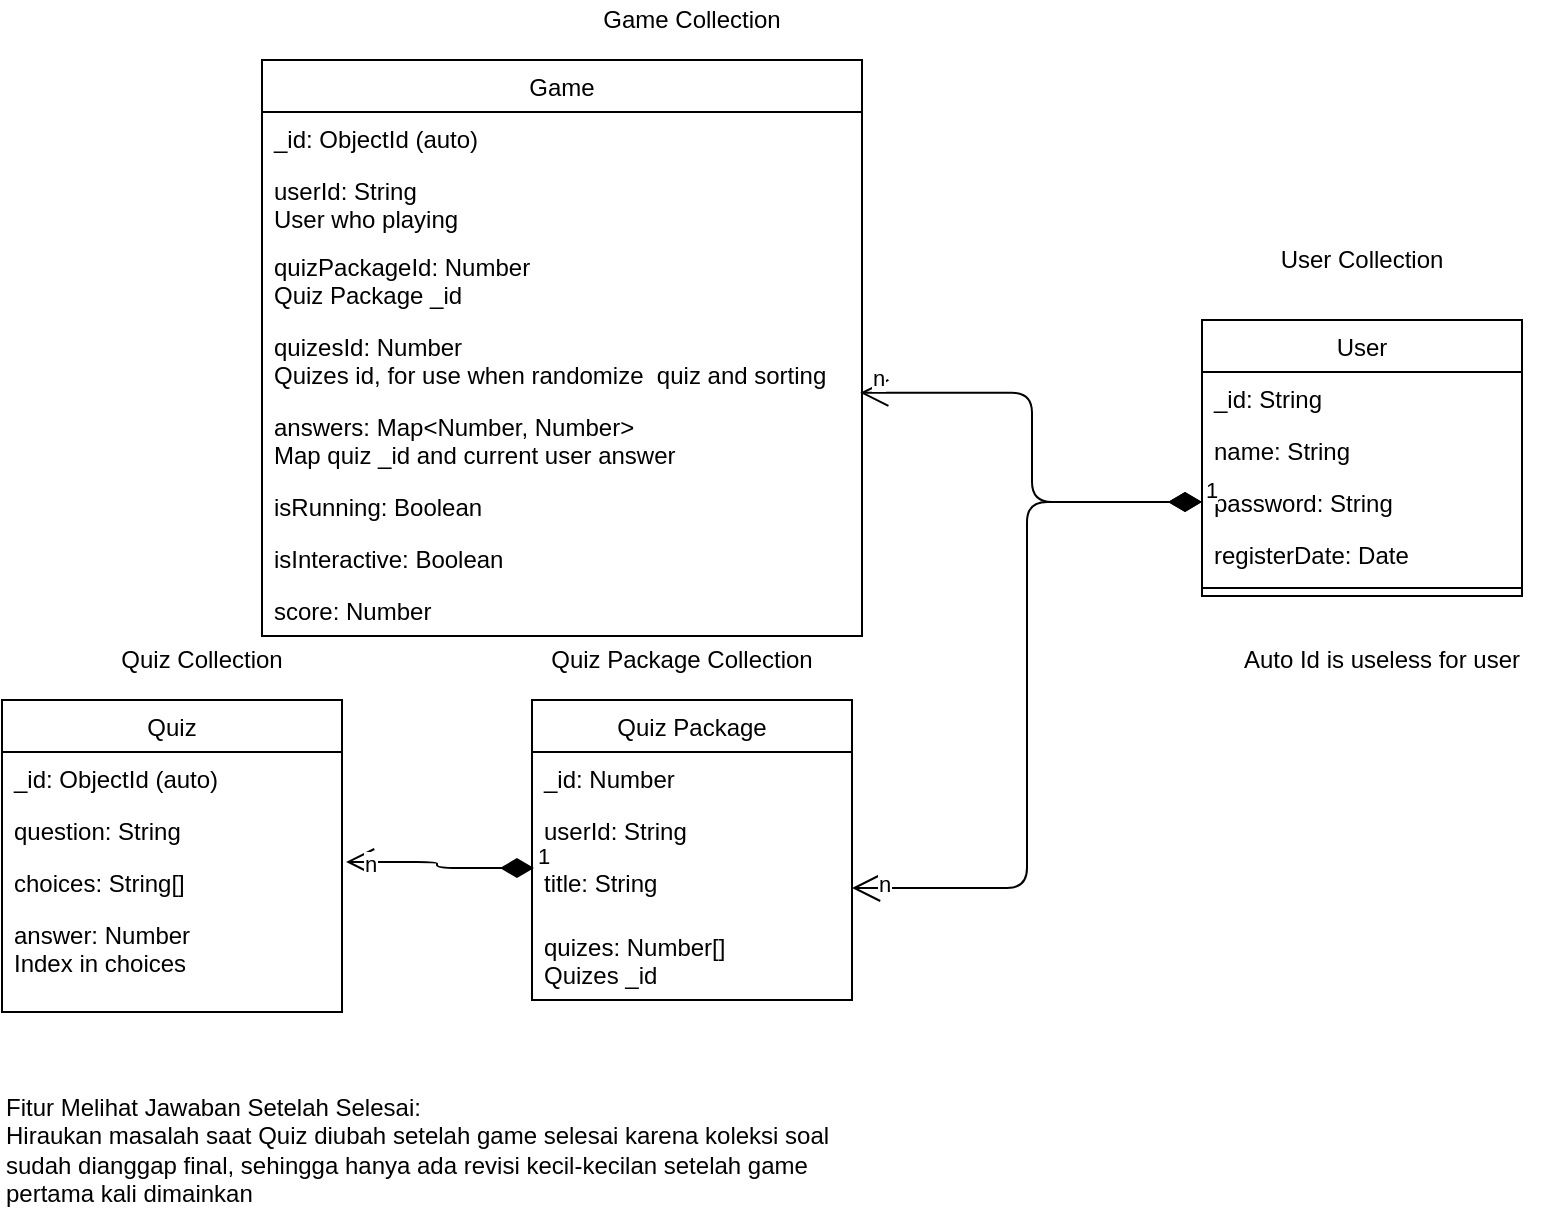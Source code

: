<mxfile version="14.4.3" type="device" pages="2"><diagram id="C5RBs43oDa-KdzZeNtuy" name="Page-1"><mxGraphModel dx="868" dy="510" grid="1" gridSize="10" guides="1" tooltips="1" connect="1" arrows="1" fold="1" page="1" pageScale="1" pageWidth="1169" pageHeight="827" math="0" shadow="0"><root><mxCell id="WIyWlLk6GJQsqaUBKTNV-0"/><mxCell id="WIyWlLk6GJQsqaUBKTNV-1" parent="WIyWlLk6GJQsqaUBKTNV-0"/><mxCell id="zkfFHV4jXpPFQw0GAbJ--0" value="Quiz" style="swimlane;fontStyle=0;align=center;verticalAlign=top;childLayout=stackLayout;horizontal=1;startSize=26;horizontalStack=0;resizeParent=1;resizeLast=0;collapsible=1;marginBottom=0;rounded=0;shadow=0;strokeWidth=1;" parent="WIyWlLk6GJQsqaUBKTNV-1" vertex="1"><mxGeometry x="220" y="390" width="170" height="156" as="geometry"><mxRectangle x="220" y="120" width="160" height="26" as="alternateBounds"/></mxGeometry></mxCell><mxCell id="NleVBCJ1e3_1Xet8hjwK-3" value="_id: ObjectId (auto)" style="text;strokeColor=none;fillColor=none;align=left;verticalAlign=top;spacingLeft=4;spacingRight=4;overflow=hidden;rotatable=0;points=[[0,0.5],[1,0.5]];portConstraint=eastwest;" parent="zkfFHV4jXpPFQw0GAbJ--0" vertex="1"><mxGeometry y="26" width="170" height="26" as="geometry"/></mxCell><mxCell id="zkfFHV4jXpPFQw0GAbJ--1" value="question: String" style="text;align=left;verticalAlign=top;spacingLeft=4;spacingRight=4;overflow=hidden;rotatable=0;points=[[0,0.5],[1,0.5]];portConstraint=eastwest;" parent="zkfFHV4jXpPFQw0GAbJ--0" vertex="1"><mxGeometry y="52" width="170" height="26" as="geometry"/></mxCell><mxCell id="zkfFHV4jXpPFQw0GAbJ--2" value="choices: String[]" style="text;align=left;verticalAlign=top;spacingLeft=4;spacingRight=4;overflow=hidden;rotatable=0;points=[[0,0.5],[1,0.5]];portConstraint=eastwest;rounded=0;shadow=0;html=0;" parent="zkfFHV4jXpPFQw0GAbJ--0" vertex="1"><mxGeometry y="78" width="170" height="26" as="geometry"/></mxCell><mxCell id="zkfFHV4jXpPFQw0GAbJ--3" value="answer: Number&#10;Index in choices" style="text;align=left;verticalAlign=top;spacingLeft=4;spacingRight=4;overflow=hidden;rotatable=0;points=[[0,0.5],[1,0.5]];portConstraint=eastwest;rounded=0;shadow=0;html=0;" parent="zkfFHV4jXpPFQw0GAbJ--0" vertex="1"><mxGeometry y="104" width="170" height="36" as="geometry"/></mxCell><mxCell id="zkfFHV4jXpPFQw0GAbJ--17" value="Quiz Package" style="swimlane;fontStyle=0;align=center;verticalAlign=top;childLayout=stackLayout;horizontal=1;startSize=26;horizontalStack=0;resizeParent=1;resizeLast=0;collapsible=1;marginBottom=0;rounded=0;shadow=0;strokeWidth=1;" parent="WIyWlLk6GJQsqaUBKTNV-1" vertex="1"><mxGeometry x="485" y="390" width="160" height="150" as="geometry"><mxRectangle x="500" y="110" width="160" height="26" as="alternateBounds"/></mxGeometry></mxCell><mxCell id="NleVBCJ1e3_1Xet8hjwK-4" value="_id: Number" style="text;strokeColor=none;fillColor=none;align=left;verticalAlign=top;spacingLeft=4;spacingRight=4;overflow=hidden;rotatable=0;points=[[0,0.5],[1,0.5]];portConstraint=eastwest;" parent="zkfFHV4jXpPFQw0GAbJ--17" vertex="1"><mxGeometry y="26" width="160" height="26" as="geometry"/></mxCell><mxCell id="NleVBCJ1e3_1Xet8hjwK-44" value="userId: String" style="text;strokeColor=none;fillColor=none;align=left;verticalAlign=top;spacingLeft=4;spacingRight=4;overflow=hidden;rotatable=0;points=[[0,0.5],[1,0.5]];portConstraint=eastwest;" parent="zkfFHV4jXpPFQw0GAbJ--17" vertex="1"><mxGeometry y="52" width="160" height="26" as="geometry"/></mxCell><mxCell id="zkfFHV4jXpPFQw0GAbJ--18" value="title: String" style="text;align=left;verticalAlign=top;spacingLeft=4;spacingRight=4;overflow=hidden;rotatable=0;points=[[0,0.5],[1,0.5]];portConstraint=eastwest;" parent="zkfFHV4jXpPFQw0GAbJ--17" vertex="1"><mxGeometry y="78" width="160" height="32" as="geometry"/></mxCell><mxCell id="zkfFHV4jXpPFQw0GAbJ--22" value="quizes: Number[]&#10;Quizes _id" style="text;align=left;verticalAlign=top;spacingLeft=4;spacingRight=4;overflow=hidden;rotatable=0;points=[[0,0.5],[1,0.5]];portConstraint=eastwest;rounded=0;shadow=0;html=0;" parent="zkfFHV4jXpPFQw0GAbJ--17" vertex="1"><mxGeometry y="110" width="160" height="40" as="geometry"/></mxCell><mxCell id="yW6ay3zI2ad-UEhKWeQ1-3" value="Game" style="swimlane;fontStyle=0;align=center;verticalAlign=top;childLayout=stackLayout;horizontal=1;startSize=26;horizontalStack=0;resizeParent=1;resizeParentMax=0;resizeLast=0;collapsible=1;marginBottom=0;" parent="WIyWlLk6GJQsqaUBKTNV-1" vertex="1"><mxGeometry x="350" y="70" width="300" height="288" as="geometry"/></mxCell><mxCell id="NleVBCJ1e3_1Xet8hjwK-10" value="_id: ObjectId (auto)" style="text;strokeColor=none;fillColor=none;align=left;verticalAlign=top;spacingLeft=4;spacingRight=4;overflow=hidden;rotatable=0;points=[[0,0.5],[1,0.5]];portConstraint=eastwest;" parent="yW6ay3zI2ad-UEhKWeQ1-3" vertex="1"><mxGeometry y="26" width="300" height="26" as="geometry"/></mxCell><mxCell id="NleVBCJ1e3_1Xet8hjwK-43" value="userId: String&#10;User who playing" style="text;strokeColor=none;fillColor=none;align=left;verticalAlign=top;spacingLeft=4;spacingRight=4;overflow=hidden;rotatable=0;points=[[0,0.5],[1,0.5]];portConstraint=eastwest;" parent="yW6ay3zI2ad-UEhKWeQ1-3" vertex="1"><mxGeometry y="52" width="300" height="38" as="geometry"/></mxCell><mxCell id="yW6ay3zI2ad-UEhKWeQ1-4" value="quizPackageId: Number&#10;Quiz Package _id" style="text;strokeColor=none;fillColor=none;align=left;verticalAlign=top;spacingLeft=4;spacingRight=4;overflow=hidden;rotatable=0;points=[[0,0.5],[1,0.5]];portConstraint=eastwest;" parent="yW6ay3zI2ad-UEhKWeQ1-3" vertex="1"><mxGeometry y="90" width="300" height="40" as="geometry"/></mxCell><mxCell id="NleVBCJ1e3_1Xet8hjwK-48" value="quizesId: Number&#10;Quizes id, for use when randomize  quiz and sorting" style="text;strokeColor=none;fillColor=none;align=left;verticalAlign=top;spacingLeft=4;spacingRight=4;overflow=hidden;rotatable=0;points=[[0,0.5],[1,0.5]];portConstraint=eastwest;" parent="yW6ay3zI2ad-UEhKWeQ1-3" vertex="1"><mxGeometry y="130" width="300" height="40" as="geometry"/></mxCell><mxCell id="yW6ay3zI2ad-UEhKWeQ1-7" value="answers: Map&lt;Number, Number&gt;&#10;Map quiz _id and current user answer" style="text;strokeColor=none;fillColor=none;align=left;verticalAlign=top;spacingLeft=4;spacingRight=4;overflow=hidden;rotatable=0;points=[[0,0.5],[1,0.5]];portConstraint=eastwest;" parent="yW6ay3zI2ad-UEhKWeQ1-3" vertex="1"><mxGeometry y="170" width="300" height="40" as="geometry"/></mxCell><mxCell id="NleVBCJ1e3_1Xet8hjwK-52" value="isRunning: Boolean" style="text;strokeColor=none;fillColor=none;align=left;verticalAlign=top;spacingLeft=4;spacingRight=4;overflow=hidden;rotatable=0;points=[[0,0.5],[1,0.5]];portConstraint=eastwest;" parent="yW6ay3zI2ad-UEhKWeQ1-3" vertex="1"><mxGeometry y="210" width="300" height="26" as="geometry"/></mxCell><mxCell id="NleVBCJ1e3_1Xet8hjwK-13" value="isInteractive: Boolean" style="text;strokeColor=none;fillColor=none;align=left;verticalAlign=top;spacingLeft=4;spacingRight=4;overflow=hidden;rotatable=0;points=[[0,0.5],[1,0.5]];portConstraint=eastwest;" parent="yW6ay3zI2ad-UEhKWeQ1-3" vertex="1"><mxGeometry y="236" width="300" height="26" as="geometry"/></mxCell><mxCell id="NleVBCJ1e3_1Xet8hjwK-47" value="score: Number" style="text;strokeColor=none;fillColor=none;align=left;verticalAlign=top;spacingLeft=4;spacingRight=4;overflow=hidden;rotatable=0;points=[[0,0.5],[1,0.5]];portConstraint=eastwest;" parent="yW6ay3zI2ad-UEhKWeQ1-3" vertex="1"><mxGeometry y="262" width="300" height="26" as="geometry"/></mxCell><mxCell id="NleVBCJ1e3_1Xet8hjwK-6" value="Quiz Collection" style="text;html=1;strokeColor=none;fillColor=none;align=center;verticalAlign=middle;whiteSpace=wrap;rounded=0;" parent="WIyWlLk6GJQsqaUBKTNV-1" vertex="1"><mxGeometry x="270" y="360" width="100" height="20" as="geometry"/></mxCell><mxCell id="NleVBCJ1e3_1Xet8hjwK-7" value="Quiz Package Collection" style="text;html=1;strokeColor=none;fillColor=none;align=center;verticalAlign=middle;whiteSpace=wrap;rounded=0;" parent="WIyWlLk6GJQsqaUBKTNV-1" vertex="1"><mxGeometry x="485" y="360" width="150" height="20" as="geometry"/></mxCell><mxCell id="NleVBCJ1e3_1Xet8hjwK-8" value="Game Collection" style="text;html=1;strokeColor=none;fillColor=none;align=center;verticalAlign=middle;whiteSpace=wrap;rounded=0;" parent="WIyWlLk6GJQsqaUBKTNV-1" vertex="1"><mxGeometry x="510" y="40" width="110" height="20" as="geometry"/></mxCell><mxCell id="NleVBCJ1e3_1Xet8hjwK-18" value="User" style="swimlane;fontStyle=0;align=center;verticalAlign=top;childLayout=stackLayout;horizontal=1;startSize=26;horizontalStack=0;resizeParent=1;resizeParentMax=0;resizeLast=0;collapsible=1;marginBottom=0;" parent="WIyWlLk6GJQsqaUBKTNV-1" vertex="1"><mxGeometry x="820" y="200" width="160" height="138" as="geometry"/></mxCell><mxCell id="NleVBCJ1e3_1Xet8hjwK-22" value="_id: String" style="text;strokeColor=none;fillColor=none;align=left;verticalAlign=top;spacingLeft=4;spacingRight=4;overflow=hidden;rotatable=0;points=[[0,0.5],[1,0.5]];portConstraint=eastwest;" parent="NleVBCJ1e3_1Xet8hjwK-18" vertex="1"><mxGeometry y="26" width="160" height="26" as="geometry"/></mxCell><mxCell id="NleVBCJ1e3_1Xet8hjwK-23" value="name: String" style="text;strokeColor=none;fillColor=none;align=left;verticalAlign=top;spacingLeft=4;spacingRight=4;overflow=hidden;rotatable=0;points=[[0,0.5],[1,0.5]];portConstraint=eastwest;" parent="NleVBCJ1e3_1Xet8hjwK-18" vertex="1"><mxGeometry y="52" width="160" height="26" as="geometry"/></mxCell><mxCell id="NleVBCJ1e3_1Xet8hjwK-24" value="password: String" style="text;strokeColor=none;fillColor=none;align=left;verticalAlign=top;spacingLeft=4;spacingRight=4;overflow=hidden;rotatable=0;points=[[0,0.5],[1,0.5]];portConstraint=eastwest;" parent="NleVBCJ1e3_1Xet8hjwK-18" vertex="1"><mxGeometry y="78" width="160" height="26" as="geometry"/></mxCell><mxCell id="NleVBCJ1e3_1Xet8hjwK-26" value="registerDate: Date" style="text;strokeColor=none;fillColor=none;align=left;verticalAlign=top;spacingLeft=4;spacingRight=4;overflow=hidden;rotatable=0;points=[[0,0.5],[1,0.5]];portConstraint=eastwest;" parent="NleVBCJ1e3_1Xet8hjwK-18" vertex="1"><mxGeometry y="104" width="160" height="26" as="geometry"/></mxCell><mxCell id="NleVBCJ1e3_1Xet8hjwK-20" value="" style="line;strokeWidth=1;fillColor=none;align=left;verticalAlign=middle;spacingTop=-1;spacingLeft=3;spacingRight=3;rotatable=0;labelPosition=right;points=[];portConstraint=eastwest;" parent="NleVBCJ1e3_1Xet8hjwK-18" vertex="1"><mxGeometry y="130" width="160" height="8" as="geometry"/></mxCell><mxCell id="NleVBCJ1e3_1Xet8hjwK-28" value="Auto Id is useless for user" style="text;html=1;strokeColor=none;fillColor=none;align=center;verticalAlign=middle;whiteSpace=wrap;rounded=0;" parent="WIyWlLk6GJQsqaUBKTNV-1" vertex="1"><mxGeometry x="830" y="360" width="160" height="20" as="geometry"/></mxCell><mxCell id="NleVBCJ1e3_1Xet8hjwK-29" value="User Collection" style="text;html=1;strokeColor=none;fillColor=none;align=center;verticalAlign=middle;whiteSpace=wrap;rounded=0;" parent="WIyWlLk6GJQsqaUBKTNV-1" vertex="1"><mxGeometry x="840" y="160" width="120" height="20" as="geometry"/></mxCell><mxCell id="NleVBCJ1e3_1Xet8hjwK-36" value="1" style="endArrow=open;html=1;endSize=12;startArrow=diamondThin;startSize=14;startFill=1;edgeStyle=orthogonalEdgeStyle;align=left;verticalAlign=bottom;entryX=0.997;entryY=-0.09;entryDx=0;entryDy=0;entryPerimeter=0;" parent="WIyWlLk6GJQsqaUBKTNV-1" source="NleVBCJ1e3_1Xet8hjwK-24" target="yW6ay3zI2ad-UEhKWeQ1-7" edge="1"><mxGeometry x="-1" y="3" relative="1" as="geometry"><mxPoint x="630" y="230" as="sourcePoint"/><mxPoint x="790" y="230" as="targetPoint"/></mxGeometry></mxCell><mxCell id="NleVBCJ1e3_1Xet8hjwK-39" value="n" style="edgeLabel;html=1;align=center;verticalAlign=middle;resizable=0;points=[];" parent="NleVBCJ1e3_1Xet8hjwK-36" vertex="1" connectable="0"><mxGeometry x="0.917" y="-8" relative="1" as="geometry"><mxPoint x="-1" as="offset"/></mxGeometry></mxCell><mxCell id="NleVBCJ1e3_1Xet8hjwK-37" value="1" style="endArrow=open;html=1;endSize=12;startArrow=diamondThin;startSize=14;startFill=1;edgeStyle=orthogonalEdgeStyle;align=left;verticalAlign=bottom;exitX=0;exitY=0.5;exitDx=0;exitDy=0;entryX=1;entryY=0.5;entryDx=0;entryDy=0;" parent="WIyWlLk6GJQsqaUBKTNV-1" source="NleVBCJ1e3_1Xet8hjwK-24" target="zkfFHV4jXpPFQw0GAbJ--18" edge="1"><mxGeometry x="-1" y="3" relative="1" as="geometry"><mxPoint x="710" y="260" as="sourcePoint"/><mxPoint x="870" y="260" as="targetPoint"/></mxGeometry></mxCell><mxCell id="NleVBCJ1e3_1Xet8hjwK-40" value="n" style="edgeLabel;html=1;align=center;verticalAlign=middle;resizable=0;points=[];" parent="NleVBCJ1e3_1Xet8hjwK-37" vertex="1" connectable="0"><mxGeometry x="0.914" y="-2" relative="1" as="geometry"><mxPoint as="offset"/></mxGeometry></mxCell><mxCell id="NleVBCJ1e3_1Xet8hjwK-45" value="1" style="endArrow=open;html=1;endSize=12;startArrow=diamondThin;startSize=14;startFill=1;edgeStyle=orthogonalEdgeStyle;align=left;verticalAlign=bottom;exitX=0.006;exitY=0.188;exitDx=0;exitDy=0;exitPerimeter=0;entryX=1.012;entryY=0.115;entryDx=0;entryDy=0;entryPerimeter=0;" parent="WIyWlLk6GJQsqaUBKTNV-1" source="zkfFHV4jXpPFQw0GAbJ--18" target="zkfFHV4jXpPFQw0GAbJ--2" edge="1"><mxGeometry x="-1" y="3" relative="1" as="geometry"><mxPoint x="460" y="400" as="sourcePoint"/><mxPoint x="620" y="400" as="targetPoint"/></mxGeometry></mxCell><mxCell id="NleVBCJ1e3_1Xet8hjwK-46" value="n" style="edgeLabel;html=1;align=center;verticalAlign=middle;resizable=0;points=[];" parent="NleVBCJ1e3_1Xet8hjwK-45" vertex="1" connectable="0"><mxGeometry x="0.753" y="1" relative="1" as="geometry"><mxPoint as="offset"/></mxGeometry></mxCell><mxCell id="NleVBCJ1e3_1Xet8hjwK-50" value="Fitur Melihat Jawaban Setelah Selesai:&lt;br&gt;Hiraukan masalah saat Quiz diubah setelah game selesai karena koleksi soal sudah dianggap final, sehingga hanya ada revisi kecil-kecilan setelah game pertama kali dimainkan" style="text;html=1;strokeColor=none;fillColor=none;align=left;verticalAlign=top;whiteSpace=wrap;rounded=0;" parent="WIyWlLk6GJQsqaUBKTNV-1" vertex="1"><mxGeometry x="220" y="580" width="430" height="70" as="geometry"/></mxCell></root></mxGraphModel></diagram><diagram id="9nlLyN0DlAUsUh4XzJCI" name="Quiz Admin Design"><mxGraphModel dx="1240" dy="729" grid="1" gridSize="10" guides="1" tooltips="1" connect="1" arrows="1" fold="1" page="1" pageScale="1" pageWidth="1169" pageHeight="827" math="0" shadow="0"><root><mxCell id="JXkLAHTyS-9mLtB22hUN-0"/><mxCell id="JXkLAHTyS-9mLtB22hUN-1" parent="JXkLAHTyS-9mLtB22hUN-0"/><mxCell id="JXkLAHTyS-9mLtB22hUN-46" value="" style="shape=rect;fillColor=#ffffff;strokeColor=none;shadow=1;" vertex="1" parent="JXkLAHTyS-9mLtB22hUN-1"><mxGeometry x="50" y="80" width="352" height="356" as="geometry"/></mxCell><mxCell id="JXkLAHTyS-9mLtB22hUN-49" value="Question" style="text;whiteSpace=wrap;spacingLeft=16;spacingRight=16;spacing=0;fontSize=14;resizeWidth=1;resizeHeight=1;" vertex="1" parent="JXkLAHTyS-9mLtB22hUN-46"><mxGeometry y="0.551" width="342" height="29.45" relative="1" as="geometry"><mxPoint y="-136.011" as="offset"/></mxGeometry></mxCell><mxCell id="JXkLAHTyS-9mLtB22hUN-54" value="EDIT" style="dashed=0;align=center;fontSize=12;shape=rect;fillColor=#e0e0e0;strokeColor=none;fontStyle=1;shadow=1" vertex="1" parent="JXkLAHTyS-9mLtB22hUN-46"><mxGeometry x="230" y="10" width="100" height="36" as="geometry"/></mxCell><mxCell id="JXkLAHTyS-9mLtB22hUN-56" value="DELETE" style="dashed=0;align=center;fontSize=12;shape=rect;fillColor=#e51400;strokeColor=#B20000;fontStyle=1;shadow=1;fontColor=#ffffff;" vertex="1" parent="JXkLAHTyS-9mLtB22hUN-46"><mxGeometry x="121" y="10" width="100" height="36" as="geometry"/></mxCell><mxCell id="JXkLAHTyS-9mLtB22hUN-60" value="" style="dashed=0;labelPosition=right;align=left;shape=mxgraph.gmdl.radiobutton;strokeColor=#009587;fillColor=#009587;strokeWidth=2;aspect=fixed;" vertex="1" parent="JXkLAHTyS-9mLtB22hUN-46"><mxGeometry x="10" y="96.73" width="16" height="16" as="geometry"/></mxCell><mxCell id="JXkLAHTyS-9mLtB22hUN-58" value="" style="dashed=0;labelPosition=right;align=left;shape=mxgraph.gmdl.radiobutton;strokeColor=#666666;fillColor=none;strokeWidth=2;aspect=fixed;" vertex="1" parent="JXkLAHTyS-9mLtB22hUN-46"><mxGeometry x="10" y="126.73" width="16" height="16" as="geometry"/></mxCell><mxCell id="JXkLAHTyS-9mLtB22hUN-57" value="" style="dashed=0;labelPosition=right;align=left;shape=mxgraph.gmdl.radiobutton;strokeColor=#666666;fillColor=none;strokeWidth=2;aspect=fixed;" vertex="1" parent="JXkLAHTyS-9mLtB22hUN-46"><mxGeometry x="10" y="156.18" width="16" height="16" as="geometry"/></mxCell><mxCell id="JXkLAHTyS-9mLtB22hUN-61" value="" style="dashed=0;labelPosition=right;align=left;shape=mxgraph.gmdl.radiobutton;strokeColor=#666666;fillColor=none;strokeWidth=2;aspect=fixed;" vertex="1" parent="JXkLAHTyS-9mLtB22hUN-46"><mxGeometry x="10" y="186.73" width="16" height="16" as="geometry"/></mxCell><mxCell id="JXkLAHTyS-9mLtB22hUN-62" value="Choices" style="text;whiteSpace=wrap;spacingLeft=16;spacingRight=16;spacing=0;fontSize=14;resizeWidth=1;resizeHeight=1;" vertex="1" parent="JXkLAHTyS-9mLtB22hUN-46"><mxGeometry x="40" y="90" width="302" height="29.45" as="geometry"/></mxCell><mxCell id="JXkLAHTyS-9mLtB22hUN-63" value="Choices" style="text;whiteSpace=wrap;spacingLeft=16;spacingRight=16;spacing=0;fontSize=14;resizeWidth=1;resizeHeight=1;" vertex="1" parent="JXkLAHTyS-9mLtB22hUN-46"><mxGeometry x="40" y="120" width="302" height="29.45" as="geometry"/></mxCell><mxCell id="JXkLAHTyS-9mLtB22hUN-64" value="Choices" style="text;whiteSpace=wrap;spacingLeft=16;spacingRight=16;spacing=0;fontSize=14;resizeWidth=1;resizeHeight=1;" vertex="1" parent="JXkLAHTyS-9mLtB22hUN-46"><mxGeometry x="40" y="149.45" width="302" height="29.45" as="geometry"/></mxCell><mxCell id="JXkLAHTyS-9mLtB22hUN-65" value="Choices" style="text;whiteSpace=wrap;spacingLeft=16;spacingRight=16;spacing=0;fontSize=14;resizeWidth=1;resizeHeight=1;" vertex="1" parent="JXkLAHTyS-9mLtB22hUN-46"><mxGeometry x="40" y="180.0" width="302" height="29.45" as="geometry"/></mxCell><mxCell id="JXkLAHTyS-9mLtB22hUN-68" value="Choices cannot be changed in view mode" style="text;html=1;strokeColor=none;fillColor=none;align=center;verticalAlign=middle;whiteSpace=wrap;rounded=0;fontSize=12;" vertex="1" parent="JXkLAHTyS-9mLtB22hUN-46"><mxGeometry x="10" y="230" width="330" height="20" as="geometry"/></mxCell><mxCell id="JXkLAHTyS-9mLtB22hUN-69" value="" style="shape=rect;fillColor=#ffffff;strokeColor=none;shadow=1;" vertex="1" parent="JXkLAHTyS-9mLtB22hUN-1"><mxGeometry x="450" y="80" width="386" height="356" as="geometry"/></mxCell><mxCell id="JXkLAHTyS-9mLtB22hUN-71" value="SIMPAN" style="dashed=0;align=center;fontSize=12;shape=rect;fillColor=#e0e0e0;strokeColor=none;fontStyle=1;shadow=1" vertex="1" parent="JXkLAHTyS-9mLtB22hUN-69"><mxGeometry x="270" y="10" width="100" height="36" as="geometry"/></mxCell><mxCell id="JXkLAHTyS-9mLtB22hUN-72" value="DELETE" style="dashed=0;align=center;fontSize=12;shape=rect;fillColor=#e51400;strokeColor=#B20000;fontStyle=1;shadow=1;fontColor=#ffffff;" vertex="1" parent="JXkLAHTyS-9mLtB22hUN-69"><mxGeometry x="163" y="10" width="100" height="36" as="geometry"/></mxCell><mxCell id="JXkLAHTyS-9mLtB22hUN-73" value="" style="dashed=0;labelPosition=right;align=left;shape=mxgraph.gmdl.radiobutton;strokeColor=#009587;fillColor=#009587;strokeWidth=2;aspect=fixed;" vertex="1" parent="JXkLAHTyS-9mLtB22hUN-69"><mxGeometry x="10" y="110.73" width="16" height="16" as="geometry"/></mxCell><mxCell id="JXkLAHTyS-9mLtB22hUN-74" value="" style="dashed=0;labelPosition=right;align=left;shape=mxgraph.gmdl.radiobutton;strokeColor=#666666;fillColor=none;strokeWidth=2;aspect=fixed;" vertex="1" parent="JXkLAHTyS-9mLtB22hUN-69"><mxGeometry x="10" y="143.23" width="16" height="16" as="geometry"/></mxCell><mxCell id="JXkLAHTyS-9mLtB22hUN-75" value="" style="dashed=0;labelPosition=right;align=left;shape=mxgraph.gmdl.radiobutton;strokeColor=#666666;fillColor=none;strokeWidth=2;aspect=fixed;" vertex="1" parent="JXkLAHTyS-9mLtB22hUN-69"><mxGeometry x="10" y="179.18" width="16" height="16" as="geometry"/></mxCell><mxCell id="JXkLAHTyS-9mLtB22hUN-76" value="" style="dashed=0;labelPosition=right;align=left;shape=mxgraph.gmdl.radiobutton;strokeColor=#666666;fillColor=none;strokeWidth=2;aspect=fixed;" vertex="1" parent="JXkLAHTyS-9mLtB22hUN-69"><mxGeometry x="10" y="214.18" width="16" height="16" as="geometry"/></mxCell><mxCell id="JXkLAHTyS-9mLtB22hUN-84" value="Question" style="text;fontColor=#808080;fontSize=16;verticalAlign=middle;strokeColor=none;fillColor=none;" vertex="1" parent="JXkLAHTyS-9mLtB22hUN-69"><mxGeometry x="5" y="60.0" width="346" height="30" as="geometry"/></mxCell><mxCell id="JXkLAHTyS-9mLtB22hUN-85" value="" style="dashed=0;shape=line;strokeWidth=1;noLabel=1;strokeColor=#eeeeee;opacity=50;fontSize=12;" vertex="1" parent="JXkLAHTyS-9mLtB22hUN-69"><mxGeometry x="5" y="86.73" width="346" height="10" as="geometry"/></mxCell><mxCell id="JXkLAHTyS-9mLtB22hUN-86" value="Choices" style="text;fontColor=#808080;fontSize=16;verticalAlign=middle;strokeColor=none;fillColor=none;" vertex="1" parent="JXkLAHTyS-9mLtB22hUN-69"><mxGeometry x="40" y="101.23" width="346" height="30" as="geometry"/></mxCell><mxCell id="JXkLAHTyS-9mLtB22hUN-87" value="" style="dashed=0;shape=line;strokeWidth=1;noLabel=1;strokeColor=#eeeeee;opacity=50;fontSize=12;" vertex="1" parent="JXkLAHTyS-9mLtB22hUN-69"><mxGeometry x="40" y="126.23" width="346" height="10" as="geometry"/></mxCell><mxCell id="JXkLAHTyS-9mLtB22hUN-88" value="Choices" style="text;fontColor=#808080;fontSize=16;verticalAlign=middle;strokeColor=none;fillColor=none;" vertex="1" parent="JXkLAHTyS-9mLtB22hUN-69"><mxGeometry x="40" y="136.23" width="346" height="30" as="geometry"/></mxCell><mxCell id="JXkLAHTyS-9mLtB22hUN-89" value="" style="dashed=0;shape=line;strokeWidth=1;noLabel=1;strokeColor=#eeeeee;opacity=50;fontSize=12;" vertex="1" parent="JXkLAHTyS-9mLtB22hUN-69"><mxGeometry x="40" y="161.23" width="346" height="10" as="geometry"/></mxCell><mxCell id="JXkLAHTyS-9mLtB22hUN-90" value="Choices" style="text;fontColor=#808080;fontSize=16;verticalAlign=middle;strokeColor=none;fillColor=none;" vertex="1" parent="JXkLAHTyS-9mLtB22hUN-69"><mxGeometry x="40" y="172.18" width="346" height="30" as="geometry"/></mxCell><mxCell id="JXkLAHTyS-9mLtB22hUN-91" value="" style="dashed=0;shape=line;strokeWidth=1;noLabel=1;strokeColor=#eeeeee;opacity=50;fontSize=12;" vertex="1" parent="JXkLAHTyS-9mLtB22hUN-69"><mxGeometry x="40" y="197.18" width="346" height="10" as="geometry"/></mxCell><mxCell id="JXkLAHTyS-9mLtB22hUN-94" value="Choices" style="text;fontColor=#808080;fontSize=16;verticalAlign=middle;strokeColor=none;fillColor=none;" vertex="1" parent="JXkLAHTyS-9mLtB22hUN-69"><mxGeometry x="40" y="207.18" width="346" height="30" as="geometry"/></mxCell><mxCell id="JXkLAHTyS-9mLtB22hUN-95" value="" style="dashed=0;shape=line;strokeWidth=1;noLabel=1;strokeColor=#eeeeee;opacity=50;fontSize=12;" vertex="1" parent="JXkLAHTyS-9mLtB22hUN-69"><mxGeometry x="40" y="232.18" width="346" height="10" as="geometry"/></mxCell><mxCell id="JXkLAHTyS-9mLtB22hUN-96" value="NEW CHOICE" style="dashed=0;align=center;fontSize=12;shape=rect;fillColor=#e0e0e0;strokeColor=none;fontStyle=1;shadow=1" vertex="1" parent="JXkLAHTyS-9mLtB22hUN-69"><mxGeometry x="10" y="250" width="360" height="36" as="geometry"/></mxCell><mxCell id="JXkLAHTyS-9mLtB22hUN-102" value="Choices can be changed" style="text;html=1;strokeColor=none;fillColor=none;align=center;verticalAlign=middle;whiteSpace=wrap;rounded=0;fontSize=12;" vertex="1" parent="JXkLAHTyS-9mLtB22hUN-69"><mxGeometry x="20" y="314" width="350" height="20" as="geometry"/></mxCell><mxCell id="JXkLAHTyS-9mLtB22hUN-99" value="Edit Mode" style="text;html=1;strokeColor=none;fillColor=none;align=center;verticalAlign=middle;whiteSpace=wrap;rounded=0;fontSize=12;" vertex="1" parent="JXkLAHTyS-9mLtB22hUN-1"><mxGeometry x="599.5" y="50" width="87" height="20" as="geometry"/></mxCell><mxCell id="JXkLAHTyS-9mLtB22hUN-100" value="View Mode" style="text;html=1;strokeColor=none;fillColor=none;align=center;verticalAlign=middle;whiteSpace=wrap;rounded=0;fontSize=12;" vertex="1" parent="JXkLAHTyS-9mLtB22hUN-1"><mxGeometry x="184" y="50" width="84" height="20" as="geometry"/></mxCell><mxCell id="JXkLAHTyS-9mLtB22hUN-101" value="Text" style="text;html=1;strokeColor=none;fillColor=none;align=center;verticalAlign=middle;whiteSpace=wrap;rounded=0;fontSize=12;" vertex="1" parent="JXkLAHTyS-9mLtB22hUN-1"><mxGeometry x="510" y="310" width="40" height="20" as="geometry"/></mxCell></root></mxGraphModel></diagram></mxfile>